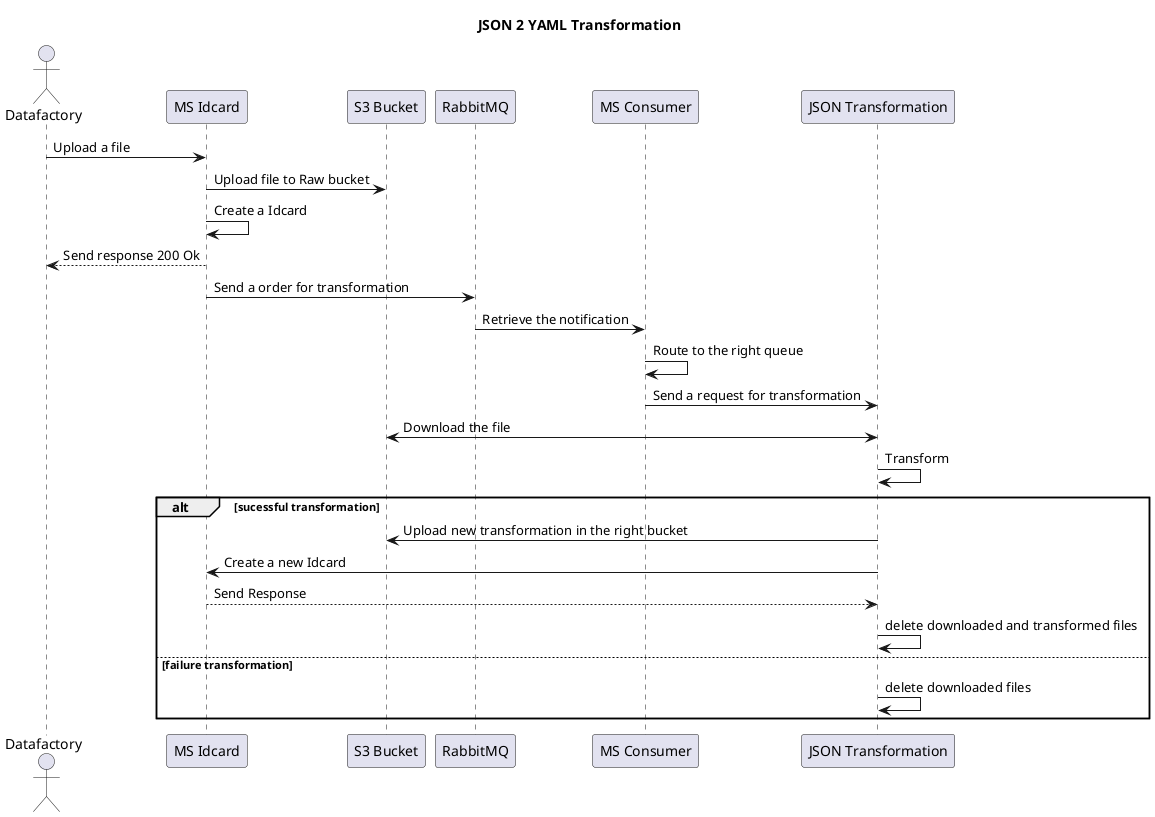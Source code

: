 @startuml seq_transfoJson

title JSON 2 YAML Transformation

actor Datafactory as DF
participant "MS Idcard" as Idcard
participant "S3 Bucket" as S3
participant "RabbitMQ" as RabbitMQ
participant "MS Consumer" as Consumer
participant "JSON Transformation" as Transfo

DF -> Idcard: Upload a file
Idcard -> S3: Upload file to Raw bucket
Idcard -> Idcard: Create a Idcard
DF <-- Idcard: Send response 200 Ok

Idcard -> RabbitMQ: Send a order for transformation
RabbitMQ -> Consumer: Retrieve the notification
Consumer -> Consumer: Route to the right queue

Consumer -> Transfo: Send a request for transformation
Transfo <-> S3: Download the file
Transfo -> Transfo: Transform

alt sucessful transformation
  Transfo -> S3: Upload new transformation in the right bucket

  Transfo -> Idcard: Create a new Idcard
  Idcard --> Transfo: Send Response
  Transfo -> Transfo: delete downloaded and transformed files
else failure transformation
  Transfo -> Transfo: delete downloaded files
end

@enduml
